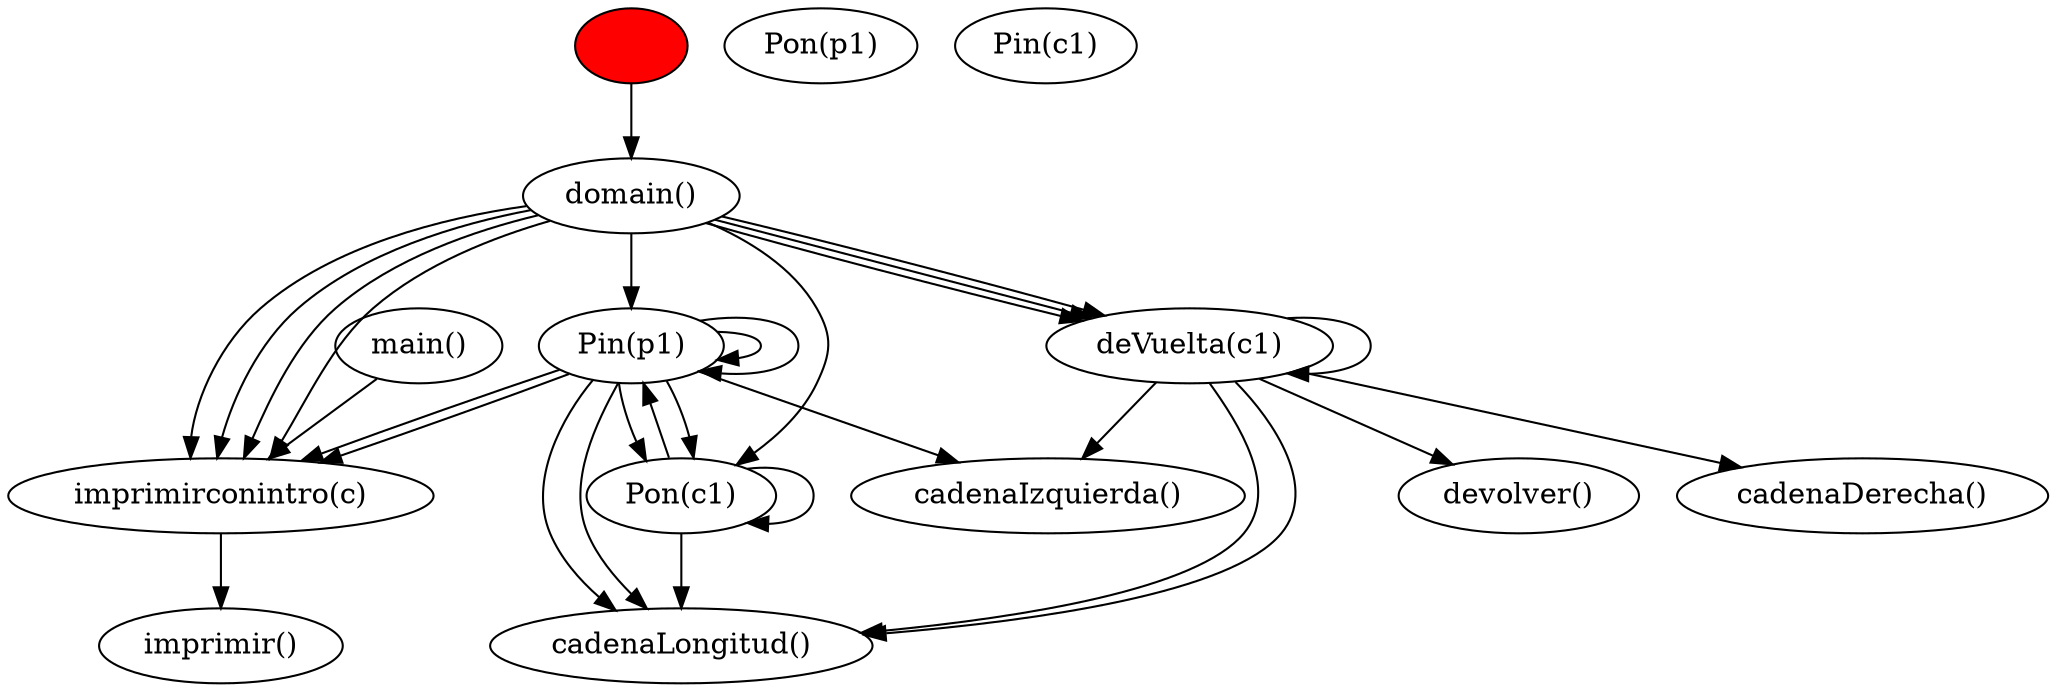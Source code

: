 digraph Llamadas
{
0 [label=""style=filled, fillcolor=red];
1 [label="main()"];
2 [label="domain()"];
3 [label="Pon(p1)"];
4 [label="deVuelta(c1)"];
5 [label="Pin(c1)"];
6 [label="Pin(p1)"];
7 [label="imprimirconintro(c)"];
8 [label="Pon(c1)"];
9 [label="cadenaDerecha()"];
10 [label="cadenaIzquierda()"];
11 [label="cadenaLongitud()"];
12 [label="devolver()"];
13 [label="imprimir()"];
0->2;
1->7;
2->7;
2->6;
2->8;
2->7;
2->4;
2->7;
2->4;
2->4;
2->7;
8->6;
8->8;
4->9;
4->4;
4->10;
4->11;
4->11;
4->12;
6->10;
6->7;
6->11;
6->11;
6->8;
6->6;
6->7;
6->8;
6->6;
7->13;
8->11;
}
